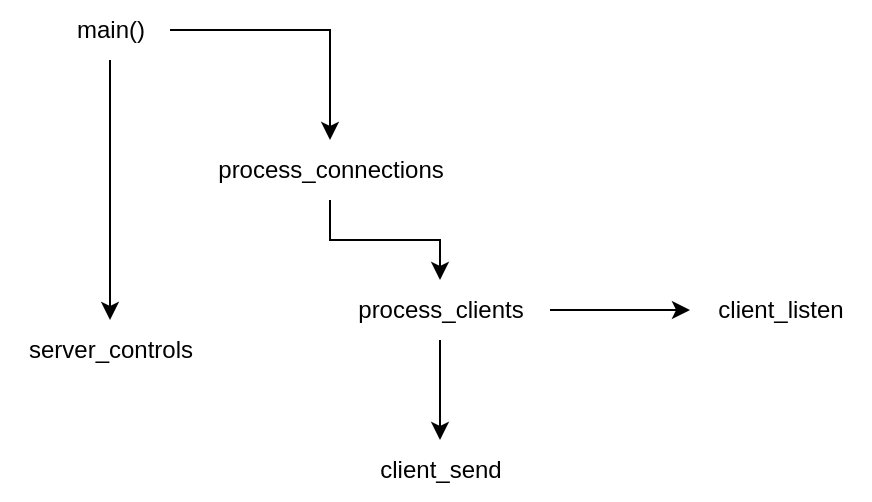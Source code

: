 <mxfile version="25.0.1">
  <diagram name="Page-1" id="6Rx4KnUefq6yN6lQiAwl">
    <mxGraphModel dx="1221" dy="831" grid="1" gridSize="10" guides="1" tooltips="1" connect="1" arrows="1" fold="1" page="1" pageScale="1" pageWidth="850" pageHeight="1100" math="0" shadow="0">
      <root>
        <mxCell id="0" />
        <mxCell id="1" parent="0" />
        <mxCell id="pmrZB-z_Uy2FwyvLe3AK-3" value="" style="edgeStyle=orthogonalEdgeStyle;rounded=0;orthogonalLoop=1;jettySize=auto;html=1;" edge="1" parent="1" source="pmrZB-z_Uy2FwyvLe3AK-1" target="pmrZB-z_Uy2FwyvLe3AK-2">
          <mxGeometry relative="1" as="geometry" />
        </mxCell>
        <mxCell id="pmrZB-z_Uy2FwyvLe3AK-9" style="edgeStyle=orthogonalEdgeStyle;rounded=0;orthogonalLoop=1;jettySize=auto;html=1;" edge="1" parent="1" source="pmrZB-z_Uy2FwyvLe3AK-1" target="pmrZB-z_Uy2FwyvLe3AK-7">
          <mxGeometry relative="1" as="geometry" />
        </mxCell>
        <mxCell id="pmrZB-z_Uy2FwyvLe3AK-1" value="main()" style="text;html=1;align=center;verticalAlign=middle;resizable=0;points=[];autosize=1;strokeColor=none;fillColor=none;" vertex="1" parent="1">
          <mxGeometry x="70" y="100" width="60" height="30" as="geometry" />
        </mxCell>
        <mxCell id="pmrZB-z_Uy2FwyvLe3AK-11" value="" style="edgeStyle=orthogonalEdgeStyle;rounded=0;orthogonalLoop=1;jettySize=auto;html=1;" edge="1" parent="1" source="pmrZB-z_Uy2FwyvLe3AK-2" target="pmrZB-z_Uy2FwyvLe3AK-10">
          <mxGeometry relative="1" as="geometry" />
        </mxCell>
        <mxCell id="pmrZB-z_Uy2FwyvLe3AK-2" value="process_connections" style="text;html=1;align=center;verticalAlign=middle;resizable=0;points=[];autosize=1;strokeColor=none;fillColor=none;" vertex="1" parent="1">
          <mxGeometry x="140" y="170" width="140" height="30" as="geometry" />
        </mxCell>
        <mxCell id="pmrZB-z_Uy2FwyvLe3AK-7" value="server_controls" style="text;html=1;align=center;verticalAlign=middle;resizable=0;points=[];autosize=1;strokeColor=none;fillColor=none;" vertex="1" parent="1">
          <mxGeometry x="45" y="260" width="110" height="30" as="geometry" />
        </mxCell>
        <mxCell id="pmrZB-z_Uy2FwyvLe3AK-13" value="" style="edgeStyle=orthogonalEdgeStyle;rounded=0;orthogonalLoop=1;jettySize=auto;html=1;" edge="1" parent="1" source="pmrZB-z_Uy2FwyvLe3AK-10" target="pmrZB-z_Uy2FwyvLe3AK-12">
          <mxGeometry relative="1" as="geometry" />
        </mxCell>
        <mxCell id="pmrZB-z_Uy2FwyvLe3AK-16" style="edgeStyle=orthogonalEdgeStyle;rounded=0;orthogonalLoop=1;jettySize=auto;html=1;" edge="1" parent="1" source="pmrZB-z_Uy2FwyvLe3AK-10" target="pmrZB-z_Uy2FwyvLe3AK-14">
          <mxGeometry relative="1" as="geometry" />
        </mxCell>
        <mxCell id="pmrZB-z_Uy2FwyvLe3AK-10" value="process_clients" style="text;html=1;align=center;verticalAlign=middle;resizable=0;points=[];autosize=1;strokeColor=none;fillColor=none;" vertex="1" parent="1">
          <mxGeometry x="210" y="240" width="110" height="30" as="geometry" />
        </mxCell>
        <mxCell id="pmrZB-z_Uy2FwyvLe3AK-12" value="client_listen" style="text;html=1;align=center;verticalAlign=middle;resizable=0;points=[];autosize=1;strokeColor=none;fillColor=none;" vertex="1" parent="1">
          <mxGeometry x="390" y="240" width="90" height="30" as="geometry" />
        </mxCell>
        <mxCell id="pmrZB-z_Uy2FwyvLe3AK-14" value="client_send" style="text;html=1;align=center;verticalAlign=middle;resizable=0;points=[];autosize=1;strokeColor=none;fillColor=none;" vertex="1" parent="1">
          <mxGeometry x="225" y="320" width="80" height="30" as="geometry" />
        </mxCell>
      </root>
    </mxGraphModel>
  </diagram>
</mxfile>
